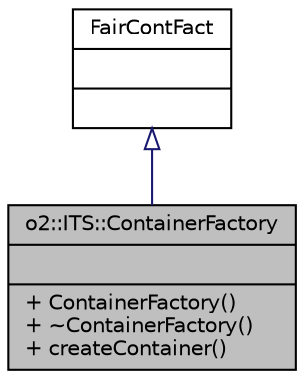 digraph "o2::ITS::ContainerFactory"
{
 // INTERACTIVE_SVG=YES
  bgcolor="transparent";
  edge [fontname="Helvetica",fontsize="10",labelfontname="Helvetica",labelfontsize="10"];
  node [fontname="Helvetica",fontsize="10",shape=record];
  Node1 [label="{o2::ITS::ContainerFactory\n||+ ContainerFactory()\l+ ~ContainerFactory()\l+ createContainer()\l}",height=0.2,width=0.4,color="black", fillcolor="grey75", style="filled" fontcolor="black"];
  Node2 -> Node1 [dir="back",color="midnightblue",fontsize="10",style="solid",arrowtail="onormal",fontname="Helvetica"];
  Node2 [label="{FairContFact\n||}",height=0.2,width=0.4,color="black",URL="$df/db3/classFairContFact.html"];
}
